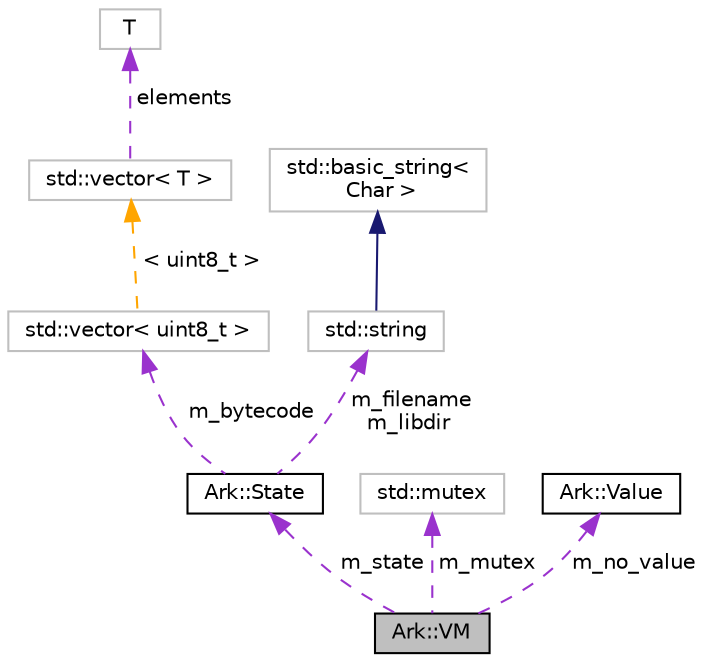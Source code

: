 digraph "Ark::VM"
{
 // INTERACTIVE_SVG=YES
 // LATEX_PDF_SIZE
  edge [fontname="Helvetica",fontsize="10",labelfontname="Helvetica",labelfontsize="10"];
  node [fontname="Helvetica",fontsize="10",shape=record];
  Node1 [label="Ark::VM",height=0.2,width=0.4,color="black", fillcolor="grey75", style="filled", fontcolor="black",tooltip="The ArkScript virtual machine, executing ArkScript bytecode."];
  Node2 -> Node1 [dir="back",color="darkorchid3",fontsize="10",style="dashed",label=" m_state" ,fontname="Helvetica"];
  Node2 [label="Ark::State",height=0.2,width=0.4,color="black", fillcolor="white", style="filled",URL="$d1/d37/classArk_1_1State.html",tooltip="Ark state to handle the dirty job of loading and compiling ArkScript code."];
  Node3 -> Node2 [dir="back",color="darkorchid3",fontsize="10",style="dashed",label=" m_bytecode" ,fontname="Helvetica"];
  Node3 [label="std::vector\< uint8_t \>",height=0.2,width=0.4,color="grey75", fillcolor="white", style="filled",tooltip=" "];
  Node4 -> Node3 [dir="back",color="orange",fontsize="10",style="dashed",label=" \< uint8_t \>" ,fontname="Helvetica"];
  Node4 [label="std::vector\< T \>",height=0.2,width=0.4,color="grey75", fillcolor="white", style="filled",tooltip=" "];
  Node5 -> Node4 [dir="back",color="darkorchid3",fontsize="10",style="dashed",label=" elements" ,fontname="Helvetica"];
  Node5 [label="T",height=0.2,width=0.4,color="grey75", fillcolor="white", style="filled",tooltip=" "];
  Node6 -> Node2 [dir="back",color="darkorchid3",fontsize="10",style="dashed",label=" m_filename\nm_libdir" ,fontname="Helvetica"];
  Node6 [label="std::string",height=0.2,width=0.4,color="grey75", fillcolor="white", style="filled",tooltip=" "];
  Node7 -> Node6 [dir="back",color="midnightblue",fontsize="10",style="solid",fontname="Helvetica"];
  Node7 [label="std::basic_string\<\l Char \>",height=0.2,width=0.4,color="grey75", fillcolor="white", style="filled",tooltip=" "];
  Node8 -> Node1 [dir="back",color="darkorchid3",fontsize="10",style="dashed",label=" m_mutex" ,fontname="Helvetica"];
  Node8 [label="std::mutex",height=0.2,width=0.4,color="grey75", fillcolor="white", style="filled",tooltip=" "];
  Node9 -> Node1 [dir="back",color="darkorchid3",fontsize="10",style="dashed",label=" m_no_value" ,fontname="Helvetica"];
  Node9 [label="Ark::Value",height=0.2,width=0.4,color="black", fillcolor="white", style="filled",URL="$d3/d90/classArk_1_1Value.html",tooltip=" "];
}
